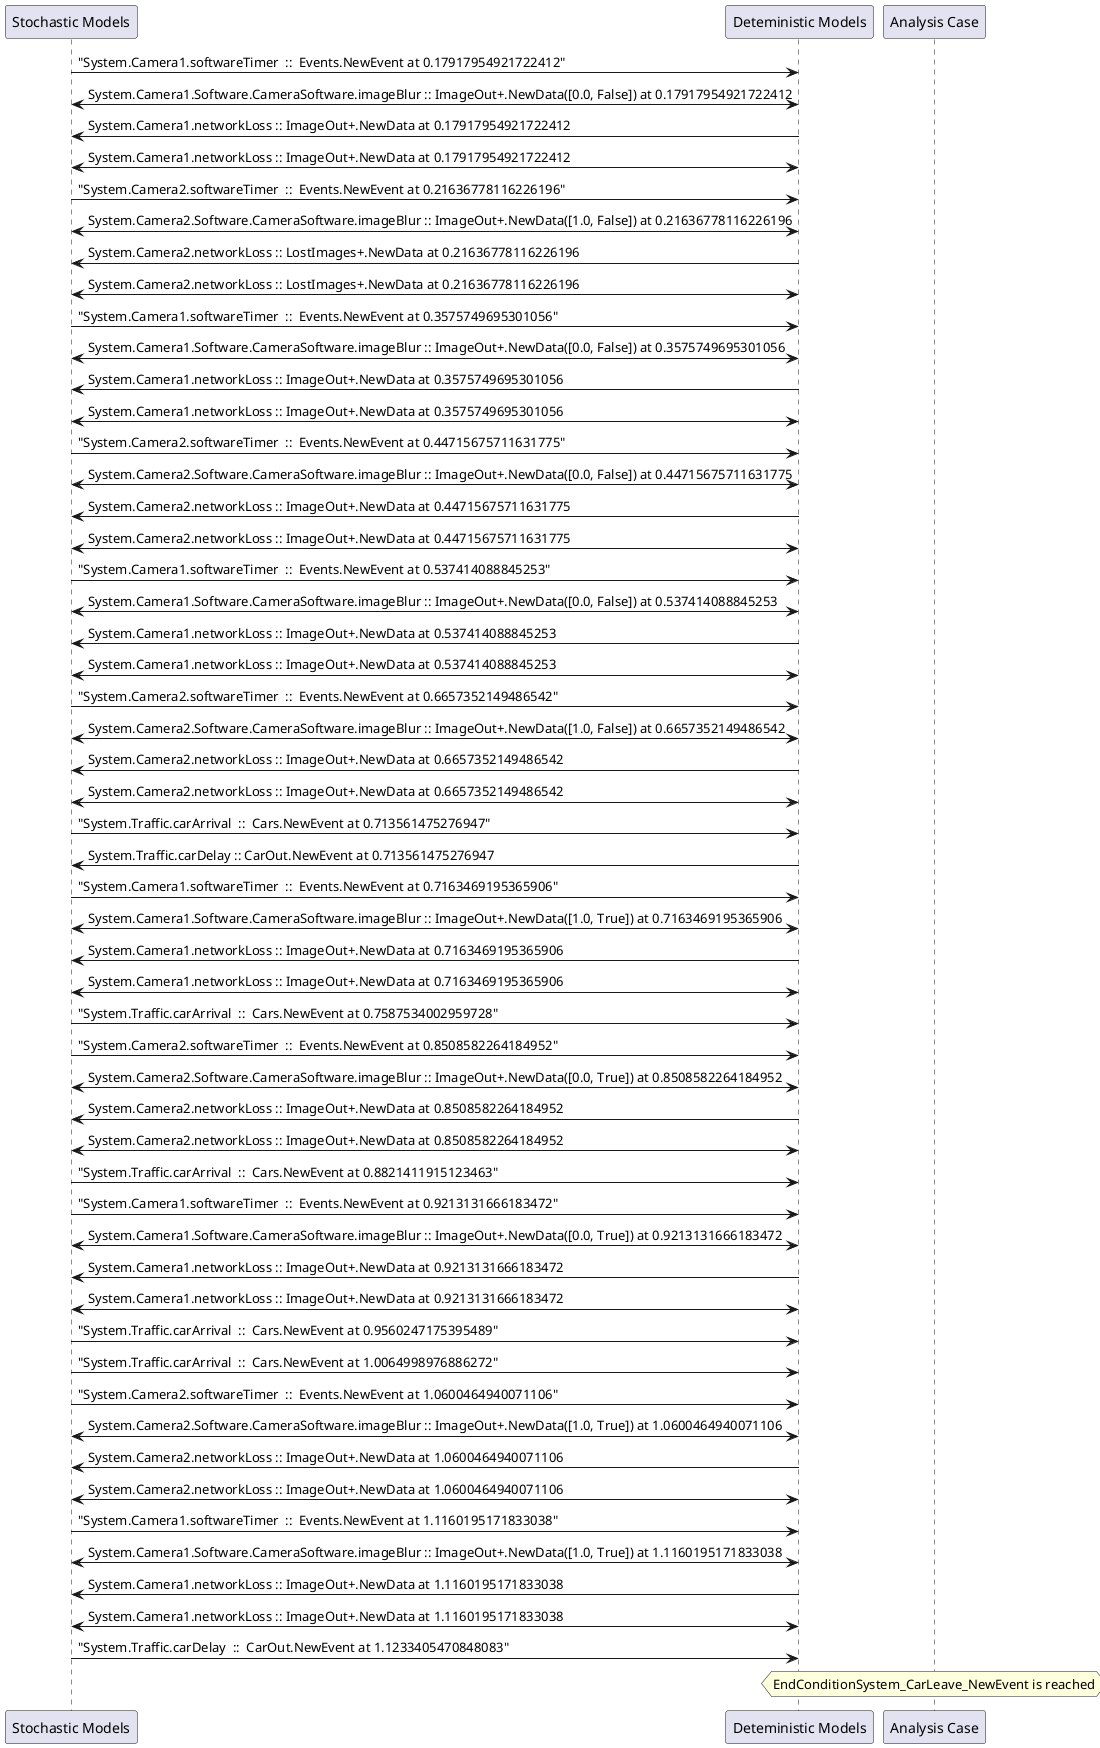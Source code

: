 
	@startuml
	participant "Stochastic Models" as stochmodel
	participant "Deteministic Models" as detmodel
	participant "Analysis Case" as analysis
	{12184_stop} stochmodel -> detmodel : "System.Camera1.softwareTimer  ::  Events.NewEvent at 0.17917954921722412"
detmodel <-> stochmodel : System.Camera1.Software.CameraSoftware.imageBlur :: ImageOut+.NewData([0.0, False]) at 0.17917954921722412
detmodel -> stochmodel : System.Camera1.networkLoss :: ImageOut+.NewData at 0.17917954921722412
detmodel <-> stochmodel : System.Camera1.networkLoss :: ImageOut+.NewData at 0.17917954921722412
{12200_stop} stochmodel -> detmodel : "System.Camera2.softwareTimer  ::  Events.NewEvent at 0.21636778116226196"
detmodel <-> stochmodel : System.Camera2.Software.CameraSoftware.imageBlur :: ImageOut+.NewData([1.0, False]) at 0.21636778116226196
detmodel -> stochmodel : System.Camera2.networkLoss :: LostImages+.NewData at 0.21636778116226196
detmodel <-> stochmodel : System.Camera2.networkLoss :: LostImages+.NewData at 0.21636778116226196
{12185_stop} stochmodel -> detmodel : "System.Camera1.softwareTimer  ::  Events.NewEvent at 0.3575749695301056"
detmodel <-> stochmodel : System.Camera1.Software.CameraSoftware.imageBlur :: ImageOut+.NewData([0.0, False]) at 0.3575749695301056
detmodel -> stochmodel : System.Camera1.networkLoss :: ImageOut+.NewData at 0.3575749695301056
detmodel <-> stochmodel : System.Camera1.networkLoss :: ImageOut+.NewData at 0.3575749695301056
{12201_stop} stochmodel -> detmodel : "System.Camera2.softwareTimer  ::  Events.NewEvent at 0.44715675711631775"
detmodel <-> stochmodel : System.Camera2.Software.CameraSoftware.imageBlur :: ImageOut+.NewData([0.0, False]) at 0.44715675711631775
detmodel -> stochmodel : System.Camera2.networkLoss :: ImageOut+.NewData at 0.44715675711631775
detmodel <-> stochmodel : System.Camera2.networkLoss :: ImageOut+.NewData at 0.44715675711631775
{12186_stop} stochmodel -> detmodel : "System.Camera1.softwareTimer  ::  Events.NewEvent at 0.537414088845253"
detmodel <-> stochmodel : System.Camera1.Software.CameraSoftware.imageBlur :: ImageOut+.NewData([0.0, False]) at 0.537414088845253
detmodel -> stochmodel : System.Camera1.networkLoss :: ImageOut+.NewData at 0.537414088845253
detmodel <-> stochmodel : System.Camera1.networkLoss :: ImageOut+.NewData at 0.537414088845253
{12202_stop} stochmodel -> detmodel : "System.Camera2.softwareTimer  ::  Events.NewEvent at 0.6657352149486542"
detmodel <-> stochmodel : System.Camera2.Software.CameraSoftware.imageBlur :: ImageOut+.NewData([1.0, False]) at 0.6657352149486542
detmodel -> stochmodel : System.Camera2.networkLoss :: ImageOut+.NewData at 0.6657352149486542
detmodel <-> stochmodel : System.Camera2.networkLoss :: ImageOut+.NewData at 0.6657352149486542
{12216_stop} stochmodel -> detmodel : "System.Traffic.carArrival  ::  Cars.NewEvent at 0.713561475276947"
{12228_start} detmodel -> stochmodel : System.Traffic.carDelay :: CarOut.NewEvent at 0.713561475276947
{12187_stop} stochmodel -> detmodel : "System.Camera1.softwareTimer  ::  Events.NewEvent at 0.7163469195365906"
detmodel <-> stochmodel : System.Camera1.Software.CameraSoftware.imageBlur :: ImageOut+.NewData([1.0, True]) at 0.7163469195365906
detmodel -> stochmodel : System.Camera1.networkLoss :: ImageOut+.NewData at 0.7163469195365906
detmodel <-> stochmodel : System.Camera1.networkLoss :: ImageOut+.NewData at 0.7163469195365906
{12217_stop} stochmodel -> detmodel : "System.Traffic.carArrival  ::  Cars.NewEvent at 0.7587534002959728"
{12203_stop} stochmodel -> detmodel : "System.Camera2.softwareTimer  ::  Events.NewEvent at 0.8508582264184952"
detmodel <-> stochmodel : System.Camera2.Software.CameraSoftware.imageBlur :: ImageOut+.NewData([0.0, True]) at 0.8508582264184952
detmodel -> stochmodel : System.Camera2.networkLoss :: ImageOut+.NewData at 0.8508582264184952
detmodel <-> stochmodel : System.Camera2.networkLoss :: ImageOut+.NewData at 0.8508582264184952
{12218_stop} stochmodel -> detmodel : "System.Traffic.carArrival  ::  Cars.NewEvent at 0.8821411915123463"
{12188_stop} stochmodel -> detmodel : "System.Camera1.softwareTimer  ::  Events.NewEvent at 0.9213131666183472"
detmodel <-> stochmodel : System.Camera1.Software.CameraSoftware.imageBlur :: ImageOut+.NewData([0.0, True]) at 0.9213131666183472
detmodel -> stochmodel : System.Camera1.networkLoss :: ImageOut+.NewData at 0.9213131666183472
detmodel <-> stochmodel : System.Camera1.networkLoss :: ImageOut+.NewData at 0.9213131666183472
{12219_stop} stochmodel -> detmodel : "System.Traffic.carArrival  ::  Cars.NewEvent at 0.9560247175395489"
{12220_stop} stochmodel -> detmodel : "System.Traffic.carArrival  ::  Cars.NewEvent at 1.0064998976886272"
{12204_stop} stochmodel -> detmodel : "System.Camera2.softwareTimer  ::  Events.NewEvent at 1.0600464940071106"
detmodel <-> stochmodel : System.Camera2.Software.CameraSoftware.imageBlur :: ImageOut+.NewData([1.0, True]) at 1.0600464940071106
detmodel -> stochmodel : System.Camera2.networkLoss :: ImageOut+.NewData at 1.0600464940071106
detmodel <-> stochmodel : System.Camera2.networkLoss :: ImageOut+.NewData at 1.0600464940071106
{12189_stop} stochmodel -> detmodel : "System.Camera1.softwareTimer  ::  Events.NewEvent at 1.1160195171833038"
detmodel <-> stochmodel : System.Camera1.Software.CameraSoftware.imageBlur :: ImageOut+.NewData([1.0, True]) at 1.1160195171833038
detmodel -> stochmodel : System.Camera1.networkLoss :: ImageOut+.NewData at 1.1160195171833038
detmodel <-> stochmodel : System.Camera1.networkLoss :: ImageOut+.NewData at 1.1160195171833038
{12228_stop} stochmodel -> detmodel : "System.Traffic.carDelay  ::  CarOut.NewEvent at 1.1233405470848083"
{12228_start} <-> {12228_stop} : delay
hnote over analysis 
EndConditionSystem_CarLeave_NewEvent is reached
endnote
@enduml